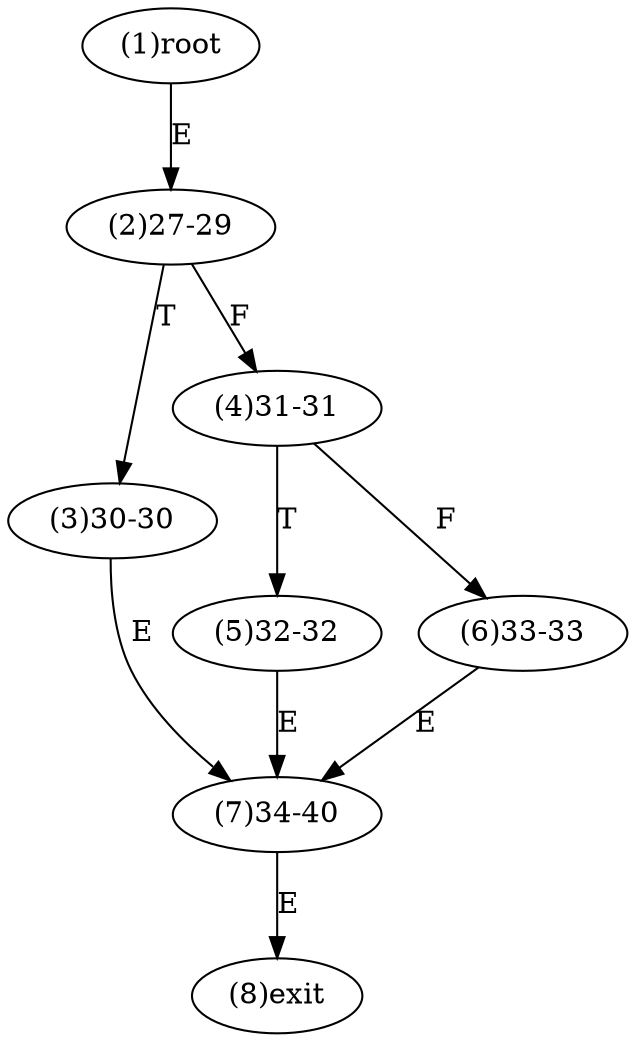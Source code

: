 digraph "" { 
1[ label="(1)root"];
2[ label="(2)27-29"];
3[ label="(3)30-30"];
4[ label="(4)31-31"];
5[ label="(5)32-32"];
6[ label="(6)33-33"];
7[ label="(7)34-40"];
8[ label="(8)exit"];
1->2[ label="E"];
2->4[ label="F"];
2->3[ label="T"];
3->7[ label="E"];
4->6[ label="F"];
4->5[ label="T"];
5->7[ label="E"];
6->7[ label="E"];
7->8[ label="E"];
}